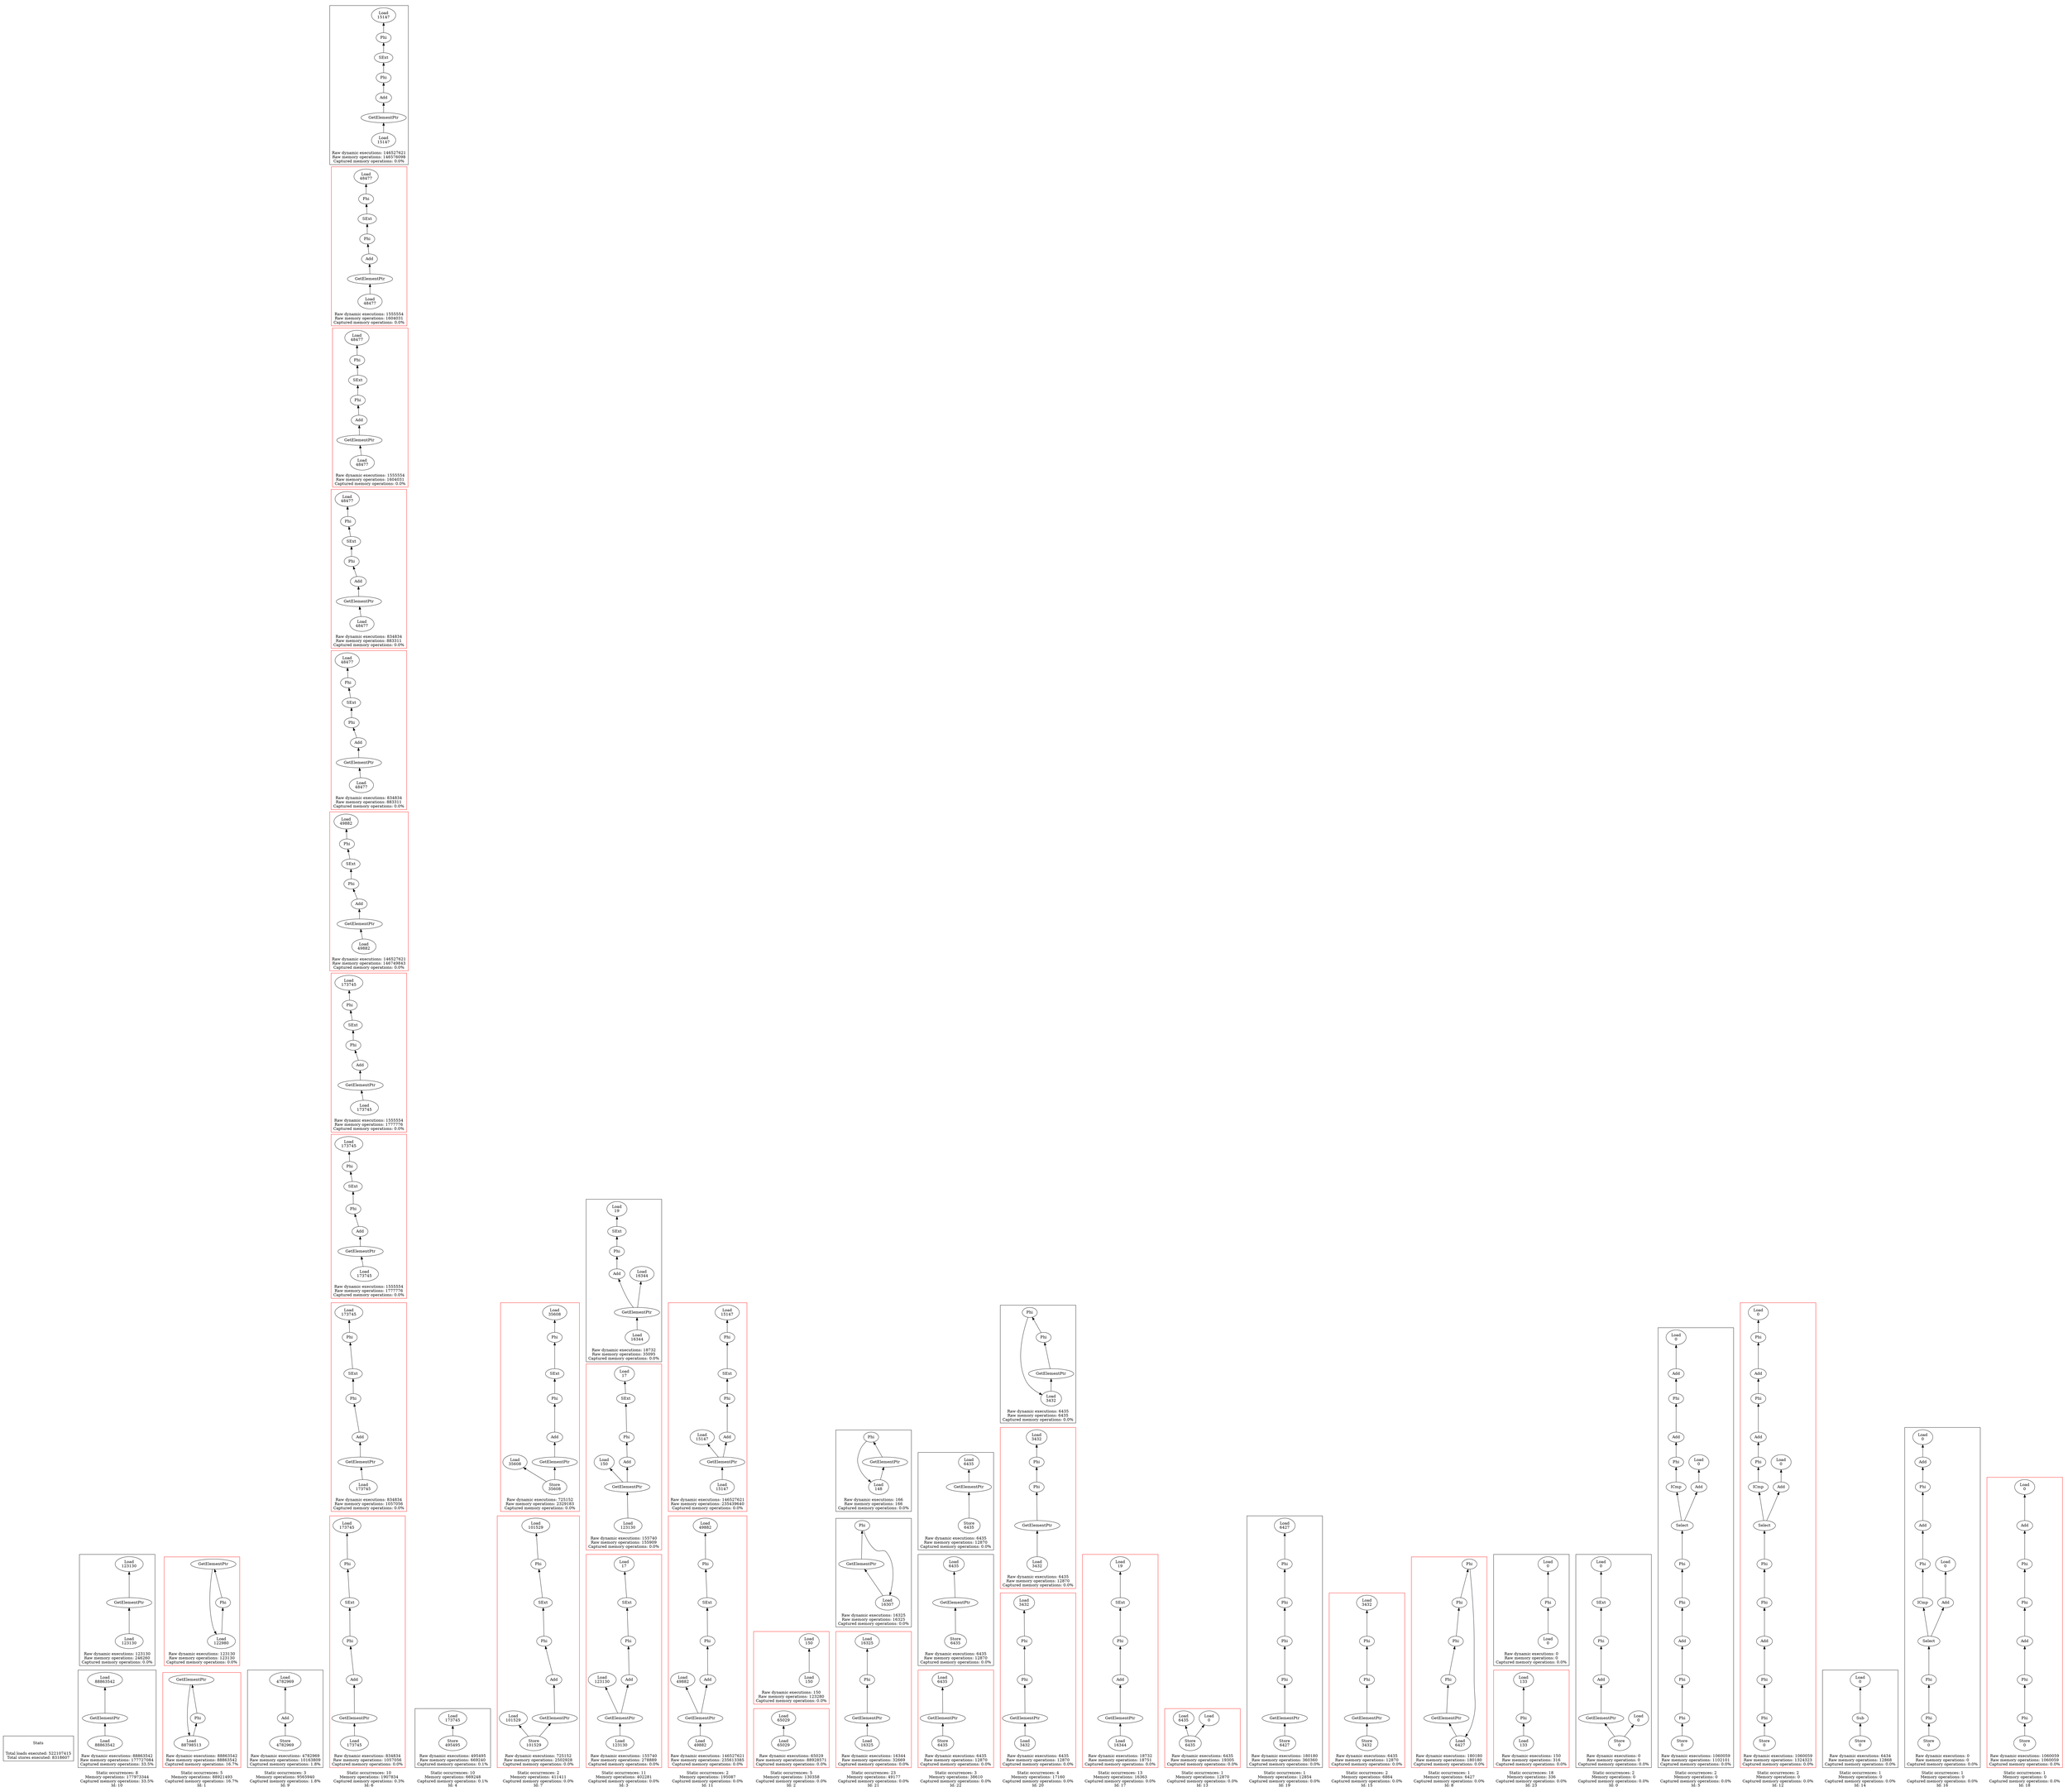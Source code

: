 strict digraph {
rankdir=BT
subgraph {
Stats [shape=plaintext]
cluster=true
label="Total loads executed: 522107415\nTotal stores executed: 8318607"
}
subgraph {
subgraph {
"10_7_1034" [label="GetElementPtr"]
"10_7_1033" [label="Load\n123130"]
"10_7_1034" -> "10_7_1033"
{
rank=min
"10_7_1035" [label="Load\n123130"]
}
"10_7_1035" -> "10_7_1034"
cluster=true
label="Raw dynamic executions: 123130\nRaw memory operations: 246260\nCaptured memory operations: 0.0%"
}
subgraph {
{
rank=max
"10_4" [shape=point style=invis]
"10_4" -> "10_7_1035" [style=invis]
}
{
rank=min
"10_4_455" [label="Load\n88863542"]
}
"10_4_454" [label="GetElementPtr"]
"10_4_455" -> "10_4_454"
"10_4_453" [label="Load\n88863542"]
"10_4_454" -> "10_4_453"
cluster=true
label="Raw dynamic executions: 88863542\nRaw memory operations: 177727084\nCaptured memory operations: 33.5%"
}
cluster=true
penwidth=0
label="Static occurrences: 8\nMemory operations: 177973344\nCaptured memory operations: 33.5%\nId: 10"
}
subgraph {
subgraph {
"1_4_1032" [label="Phi"]
"1_4_1051" [label="GetElementPtr"]
"1_4_1032" -> "1_4_1051"
{
rank=min
"1_4_1033" [label="Load\n122980"]
}
"1_4_1051" -> "1_4_1033"
"1_4_1033" -> "1_4_1032"
cluster=true
label="Raw dynamic executions: 123130\nRaw memory operations: 123130\nCaptured memory operations: 0.0%"
color=red
}
subgraph {
{
rank=max
"1_1" [shape=point style=invis]
"1_1" -> "1_4_1033" [style=invis]
}
"1_1_452" [label="Phi"]
"1_1_471" [label="GetElementPtr"]
"1_1_452" -> "1_1_471"
{
rank=min
"1_1_453" [label="Load\n88798513"]
}
"1_1_453" -> "1_1_452"
"1_1_471" -> "1_1_453"
cluster=true
label="Raw dynamic executions: 88863542\nRaw memory operations: 88863542\nCaptured memory operations: 16.7%"
color=red
}
cluster=true
penwidth=0
label="Static occurrences: 5\nMemory operations: 88921493\nCaptured memory operations: 16.7%\nId: 1"
}
subgraph {
subgraph {
{
rank=min
"9_2_578" [label="Store\n4782969"]
}
"9_2_577" [label="Add"]
"9_2_578" -> "9_2_577"
"9_2_570" [label="Load\n4782969"]
"9_2_577" -> "9_2_570"
cluster=true
label="Raw dynamic executions: 4782969\nRaw memory operations: 10163809\nCaptured memory operations: 1.8%"
}
cluster=true
penwidth=0
label="Static occurrences: 3\nMemory operations: 9565940\nCaptured memory operations: 1.8%\nId: 9"
}
subgraph {
subgraph {
"6_9_463" [label="GetElementPtr"]
"6_9_460" [label="Add"]
"6_9_463" -> "6_9_460"
"6_9_457" [label="Phi"]
"6_9_370" [label="SExt"]
"6_9_457" -> "6_9_370"
{
rank=min
"6_9_464" [label="Load\n15147"]
}
"6_9_464" -> "6_9_463"
"6_9_366" [label="Phi"]
"6_9_370" -> "6_9_366"
"6_9_460" -> "6_9_457"
"6_9_360" [label="Load\n15147"]
"6_9_366" -> "6_9_360"
cluster=true
label="Raw dynamic executions: 146527621\nRaw memory operations: 146576098\nCaptured memory operations: 0.0%"
}
subgraph {
{
rank=max
"6_1" [shape=point style=invis]
"6_1" -> "6_9_464" [style=invis]
}
{
rank=min
"6_1_403" [label="Load\n48477"]
}
"6_1_402" [label="GetElementPtr"]
"6_1_403" -> "6_1_402"
"6_1_370" [label="SExt"]
"6_1_366" [label="Phi"]
"6_1_370" -> "6_1_366"
"6_1_401" [label="Add"]
"6_1_400" [label="Phi"]
"6_1_401" -> "6_1_400"
"6_1_400" -> "6_1_370"
"6_1_360" [label="Load\n48477"]
"6_1_366" -> "6_1_360"
"6_1_402" -> "6_1_401"
cluster=true
label="Raw dynamic executions: 1555554\nRaw memory operations: 1604031\nCaptured memory operations: 0.0%"
color=red
}
subgraph {
{
rank=max
"6_3" [shape=point style=invis]
"6_3" -> "6_1_403" [style=invis]
}
"6_3_404" [label="GetElementPtr"]
"6_3_401" [label="Add"]
"6_3_404" -> "6_3_401"
"6_3_370" [label="SExt"]
"6_3_366" [label="Phi"]
"6_3_370" -> "6_3_366"
"6_3_400" [label="Phi"]
"6_3_401" -> "6_3_400"
"6_3_400" -> "6_3_370"
"6_3_360" [label="Load\n48477"]
"6_3_366" -> "6_3_360"
{
rank=min
"6_3_405" [label="Load\n48477"]
}
"6_3_405" -> "6_3_404"
cluster=true
label="Raw dynamic executions: 1555554\nRaw memory operations: 1604031\nCaptured memory operations: 0.0%"
color=red
}
subgraph {
{
rank=max
"6_5" [shape=point style=invis]
"6_5" -> "6_3_405" [style=invis]
}
"6_5_418" [label="GetElementPtr"]
"6_5_417" [label="Add"]
"6_5_418" -> "6_5_417"
"6_5_370" [label="SExt"]
"6_5_366" [label="Phi"]
"6_5_370" -> "6_5_366"
"6_5_414" [label="Phi"]
"6_5_414" -> "6_5_370"
"6_5_360" [label="Load\n48477"]
"6_5_366" -> "6_5_360"
{
rank=min
"6_5_419" [label="Load\n48477"]
}
"6_5_419" -> "6_5_418"
"6_5_417" -> "6_5_414"
cluster=true
label="Raw dynamic executions: 834834\nRaw memory operations: 883311\nCaptured memory operations: 0.0%"
color=red
}
subgraph {
{
rank=max
"6_7" [shape=point style=invis]
"6_7" -> "6_5_419" [style=invis]
}
"6_7_420" [label="GetElementPtr"]
"6_7_417" [label="Add"]
"6_7_420" -> "6_7_417"
"6_7_370" [label="SExt"]
"6_7_366" [label="Phi"]
"6_7_370" -> "6_7_366"
"6_7_414" [label="Phi"]
"6_7_414" -> "6_7_370"
{
rank=min
"6_7_421" [label="Load\n48477"]
}
"6_7_421" -> "6_7_420"
"6_7_360" [label="Load\n48477"]
"6_7_366" -> "6_7_360"
"6_7_417" -> "6_7_414"
cluster=true
label="Raw dynamic executions: 834834\nRaw memory operations: 883311\nCaptured memory operations: 0.0%"
color=red
}
subgraph {
{
rank=max
"6_8" [shape=point style=invis]
"6_8" -> "6_7_421" [style=invis]
}
"6_8_463" [label="GetElementPtr"]
"6_8_460" [label="Add"]
"6_8_463" -> "6_8_460"
"6_8_457" [label="Phi"]
"6_8_370" [label="SExt"]
"6_8_457" -> "6_8_370"
{
rank=min
"6_8_464" [label="Load\n49882"]
}
"6_8_464" -> "6_8_463"
"6_8_366" [label="Phi"]
"6_8_370" -> "6_8_366"
"6_8_460" -> "6_8_457"
"6_8_523" [label="Load\n49882"]
"6_8_366" -> "6_8_523"
cluster=true
label="Raw dynamic executions: 146527621\nRaw memory operations: 146749843\nCaptured memory operations: 0.0%"
color=red
}
subgraph {
{
rank=max
"6_0" [shape=point style=invis]
"6_0" -> "6_8_464" [style=invis]
}
{
rank=min
"6_0_403" [label="Load\n173745"]
}
"6_0_402" [label="GetElementPtr"]
"6_0_403" -> "6_0_402"
"6_0_370" [label="SExt"]
"6_0_366" [label="Phi"]
"6_0_370" -> "6_0_366"
"6_0_401" [label="Add"]
"6_0_400" [label="Phi"]
"6_0_401" -> "6_0_400"
"6_0_523" [label="Load\n173745"]
"6_0_366" -> "6_0_523"
"6_0_400" -> "6_0_370"
"6_0_402" -> "6_0_401"
cluster=true
label="Raw dynamic executions: 1555554\nRaw memory operations: 1777776\nCaptured memory operations: 0.0%"
color=red
}
subgraph {
{
rank=max
"6_2" [shape=point style=invis]
"6_2" -> "6_0_403" [style=invis]
}
"6_2_404" [label="GetElementPtr"]
"6_2_401" [label="Add"]
"6_2_404" -> "6_2_401"
"6_2_370" [label="SExt"]
"6_2_366" [label="Phi"]
"6_2_370" -> "6_2_366"
"6_2_400" [label="Phi"]
"6_2_401" -> "6_2_400"
"6_2_523" [label="Load\n173745"]
"6_2_366" -> "6_2_523"
"6_2_400" -> "6_2_370"
{
rank=min
"6_2_405" [label="Load\n173745"]
}
"6_2_405" -> "6_2_404"
cluster=true
label="Raw dynamic executions: 1555554\nRaw memory operations: 1777776\nCaptured memory operations: 0.0%"
color=red
}
subgraph {
{
rank=max
"6_4" [shape=point style=invis]
"6_4" -> "6_2_405" [style=invis]
}
"6_4_418" [label="GetElementPtr"]
"6_4_417" [label="Add"]
"6_4_418" -> "6_4_417"
"6_4_370" [label="SExt"]
"6_4_366" [label="Phi"]
"6_4_370" -> "6_4_366"
"6_4_414" [label="Phi"]
"6_4_414" -> "6_4_370"
"6_4_523" [label="Load\n173745"]
"6_4_366" -> "6_4_523"
{
rank=min
"6_4_419" [label="Load\n173745"]
}
"6_4_419" -> "6_4_418"
"6_4_417" -> "6_4_414"
cluster=true
label="Raw dynamic executions: 834834\nRaw memory operations: 1057056\nCaptured memory operations: 0.0%"
color=red
}
subgraph {
{
rank=max
"6_6" [shape=point style=invis]
"6_6" -> "6_4_419" [style=invis]
}
"6_6_420" [label="GetElementPtr"]
"6_6_417" [label="Add"]
"6_6_420" -> "6_6_417"
"6_6_370" [label="SExt"]
"6_6_366" [label="Phi"]
"6_6_370" -> "6_6_366"
"6_6_414" [label="Phi"]
"6_6_414" -> "6_6_370"
{
rank=min
"6_6_421" [label="Load\n173745"]
}
"6_6_421" -> "6_6_420"
"6_6_523" [label="Load\n173745"]
"6_6_366" -> "6_6_523"
"6_6_417" -> "6_6_414"
cluster=true
label="Raw dynamic executions: 834834\nRaw memory operations: 1057056\nCaptured memory operations: 0.0%"
color=red
}
cluster=true
penwidth=0
label="Static occurrences: 10\nMemory operations: 1907834\nCaptured memory operations: 0.3%\nId: 6"
}
subgraph {
subgraph {
{
rank=min
"4_1_388" [label="Store\n495495"]
}
"4_1_375" [label="Load\n173745"]
"4_1_388" -> "4_1_375"
cluster=true
label="Raw dynamic executions: 495495\nRaw memory operations: 669240\nCaptured memory operations: 0.1%"
}
cluster=true
penwidth=0
label="Static occurrences: 10\nMemory operations: 669248\nCaptured memory operations: 0.1%\nId: 4"
}
subgraph {
subgraph {
{
rank=min
"7_1_408" [label="Store\n35608"]
}
"7_1_405" [label="Load\n35608"]
"7_1_408" -> "7_1_405"
"7_1_370" [label="SExt"]
"7_1_366" [label="Phi"]
"7_1_370" -> "7_1_366"
"7_1_401" [label="Add"]
"7_1_400" [label="Phi"]
"7_1_401" -> "7_1_400"
"7_1_400" -> "7_1_370"
"7_1_360" [label="Load\n35608"]
"7_1_366" -> "7_1_360"
"7_1_402" [label="GetElementPtr"]
"7_1_402" -> "7_1_401"
"7_1_408" -> "7_1_402"
cluster=true
label="Raw dynamic executions: 725152\nRaw memory operations: 2329183\nCaptured memory operations: 0.0%"
color=red
}
subgraph {
{
rank=max
"7_0" [shape=point style=invis]
"7_0" -> "7_1_408" [style=invis]
}
{
rank=min
"7_0_408" [label="Store\n101529"]
}
"7_0_405" [label="Load\n101529"]
"7_0_408" -> "7_0_405"
"7_0_370" [label="SExt"]
"7_0_366" [label="Phi"]
"7_0_370" -> "7_0_366"
"7_0_401" [label="Add"]
"7_0_400" [label="Phi"]
"7_0_401" -> "7_0_400"
"7_0_523" [label="Load\n101529"]
"7_0_366" -> "7_0_523"
"7_0_400" -> "7_0_370"
"7_0_402" [label="GetElementPtr"]
"7_0_402" -> "7_0_401"
"7_0_408" -> "7_0_402"
cluster=true
label="Raw dynamic executions: 725152\nRaw memory operations: 2502928\nCaptured memory operations: 0.0%"
color=red
}
cluster=true
penwidth=0
label="Static occurrences: 2\nMemory operations: 411411\nCaptured memory operations: 0.0%\nId: 7"
}
subgraph {
subgraph {
{
rank=min
"3_8_1008" [label="Load\n16344"]
}
"3_8_1007" [label="GetElementPtr"]
"3_8_1008" -> "3_8_1007"
"3_8_1006" [label="Add"]
"3_8_1007" -> "3_8_1006"
"3_8_1003" [label="Phi"]
"3_8_997" [label="SExt"]
"3_8_1003" -> "3_8_997"
"3_8_1001" [label="Load\n16344"]
"3_8_1007" -> "3_8_1001"
"3_8_996" [label="Load\n19"]
"3_8_997" -> "3_8_996"
"3_8_1006" -> "3_8_1003"
cluster=true
label="Raw dynamic executions: 18732\nRaw memory operations: 35095\nCaptured memory operations: 0.0%"
}
subgraph {
{
rank=max
"3_10" [shape=point style=invis]
"3_10" -> "3_8_1008" [style=invis]
}
"3_10_1043" [label="GetElementPtr"]
"3_10_1030" [label="Load\n150"]
"3_10_1043" -> "3_10_1030"
{
rank=min
"3_10_1044" [label="Load\n123130"]
}
"3_10_1044" -> "3_10_1043"
"3_10_1037" [label="Phi"]
"3_10_997" [label="SExt"]
"3_10_1037" -> "3_10_997"
"3_10_996" [label="Load\n17"]
"3_10_997" -> "3_10_996"
"3_10_1040" [label="Add"]
"3_10_1040" -> "3_10_1037"
"3_10_1043" -> "3_10_1040"
cluster=true
label="Raw dynamic executions: 155740\nRaw memory operations: 155909\nCaptured memory operations: 0.0%"
color=red
}
subgraph {
{
rank=max
"3_9" [shape=point style=invis]
"3_9" -> "3_10_1044" [style=invis]
}
"3_9_1041" [label="GetElementPtr"]
"3_9_1035" [label="Load\n123130"]
"3_9_1041" -> "3_9_1035"
"3_9_1037" [label="Phi"]
"3_9_997" [label="SExt"]
"3_9_1037" -> "3_9_997"
{
rank=min
"3_9_1042" [label="Load\n123130"]
}
"3_9_1042" -> "3_9_1041"
"3_9_1040" [label="Add"]
"3_9_1041" -> "3_9_1040"
"3_9_996" [label="Load\n17"]
"3_9_997" -> "3_9_996"
"3_9_1040" -> "3_9_1037"
cluster=true
label="Raw dynamic executions: 155740\nRaw memory operations: 278889\nCaptured memory operations: 0.0%"
color=red
}
cluster=true
penwidth=0
label="Static occurrences: 11\nMemory operations: 402281\nCaptured memory operations: 0.0%\nId: 3"
}
subgraph {
subgraph {
"11_0_457" [label="Phi"]
"11_0_370" [label="SExt"]
"11_0_457" -> "11_0_370"
"11_0_366" [label="Phi"]
"11_0_370" -> "11_0_366"
"11_0_461" [label="GetElementPtr"]
"11_0_455" [label="Load\n15147"]
"11_0_461" -> "11_0_455"
"11_0_460" [label="Add"]
"11_0_460" -> "11_0_457"
"11_0_461" -> "11_0_460"
"11_0_360" [label="Load\n15147"]
"11_0_366" -> "11_0_360"
{
rank=min
"11_0_462" [label="Load\n15147"]
}
"11_0_462" -> "11_0_461"
cluster=true
label="Raw dynamic executions: 146527621\nRaw memory operations: 235439640\nCaptured memory operations: 0.0%"
color=red
}
subgraph {
{
rank=max
"11_1" [shape=point style=invis]
"11_1" -> "11_0_462" [style=invis]
}
"11_1_457" [label="Phi"]
"11_1_370" [label="SExt"]
"11_1_457" -> "11_1_370"
"11_1_366" [label="Phi"]
"11_1_370" -> "11_1_366"
"11_1_461" [label="GetElementPtr"]
"11_1_455" [label="Load\n49882"]
"11_1_461" -> "11_1_455"
"11_1_460" [label="Add"]
"11_1_460" -> "11_1_457"
"11_1_461" -> "11_1_460"
"11_1_523" [label="Load\n49882"]
"11_1_366" -> "11_1_523"
{
rank=min
"11_1_462" [label="Load\n49882"]
}
"11_1_462" -> "11_1_461"
cluster=true
label="Raw dynamic executions: 146527621\nRaw memory operations: 235613385\nCaptured memory operations: 0.0%"
color=red
}
cluster=true
penwidth=0
label="Static occurrences: 2\nMemory operations: 195087\nCaptured memory operations: 0.0%\nId: 11"
}
subgraph {
subgraph {
{
rank=min
"2_4_1053" [label="Load\n150"]
}
"2_4_1033" [label="Load\n150"]
"2_4_1053" -> "2_4_1033"
cluster=true
label="Raw dynamic executions: 150\nRaw memory operations: 123280\nCaptured memory operations: 0.0%"
color=red
}
subgraph {
{
rank=max
"2_1" [shape=point style=invis]
"2_1" -> "2_4_1053" [style=invis]
}
{
rank=min
"2_1_473" [label="Load\n65029"]
}
"2_1_453" [label="Load\n65029"]
"2_1_473" -> "2_1_453"
cluster=true
label="Raw dynamic executions: 65029\nRaw memory operations: 88928571\nCaptured memory operations: 0.0%"
color=red
}
cluster=true
penwidth=0
label="Static occurrences: 5\nMemory operations: 130358\nCaptured memory operations: 0.0%\nId: 2"
}
subgraph {
subgraph {
"21_21_1025" [label="Phi"]
{
rank=min
"21_21_1027" [label="Load\n148"]
}
"21_21_1025" -> "21_21_1027"
"21_21_1026" [label="GetElementPtr"]
"21_21_1026" -> "21_21_1025"
"21_21_1027" -> "21_21_1026"
cluster=true
label="Raw dynamic executions: 166\nRaw memory operations: 166\nCaptured memory operations: 0.0%"
}
subgraph {
{
rank=max
"21_19" [shape=point style=invis]
"21_19" -> "21_21_1027" [style=invis]
}
{
rank=min
"21_19_1019" [label="Load\n16307"]
}
"21_19_1018" [label="GetElementPtr"]
"21_19_1019" -> "21_19_1018"
"21_19_999" [label="Phi"]
"21_19_999" -> "21_19_1019"
"21_19_1018" -> "21_19_999"
cluster=true
label="Raw dynamic executions: 16325\nRaw memory operations: 16325\nCaptured memory operations: 0.0%"
}
subgraph {
{
rank=max
"21_18" [shape=point style=invis]
"21_18" -> "21_19_1019" [style=invis]
}
"21_18_1000" [label="GetElementPtr"]
"21_18_999" [label="Phi"]
"21_18_1000" -> "21_18_999"
{
rank=min
"21_18_1001" [label="Load\n16325"]
}
"21_18_1001" -> "21_18_1000"
"21_18_1019" [label="Load\n16325"]
"21_18_999" -> "21_18_1019"
cluster=true
label="Raw dynamic executions: 16344\nRaw memory operations: 32669\nCaptured memory operations: 0.0%"
color=red
}
cluster=true
penwidth=0
label="Static occurrences: 23\nMemory operations: 49177\nCaptured memory operations: 0.0%\nId: 21"
}
subgraph {
subgraph {
{
rank=min
"22_0_634" [label="Store\n6435"]
}
"22_0_633" [label="GetElementPtr"]
"22_0_634" -> "22_0_633"
"22_0_632" [label="Load\n6435"]
"22_0_633" -> "22_0_632"
cluster=true
label="Raw dynamic executions: 6435\nRaw memory operations: 12870\nCaptured memory operations: 0.0%"
}
subgraph {
{
rank=max
"22_1" [shape=point style=invis]
"22_1" -> "22_0_634" [style=invis]
}
{
rank=min
"22_1_638" [label="Store\n6435"]
}
"22_1_637" [label="GetElementPtr"]
"22_1_638" -> "22_1_637"
"22_1_636" [label="Load\n6435"]
"22_1_637" -> "22_1_636"
cluster=true
label="Raw dynamic executions: 6435\nRaw memory operations: 12870\nCaptured memory operations: 0.0%"
}
subgraph {
{
rank=max
"22_2" [shape=point style=invis]
"22_2" -> "22_1_638" [style=invis]
}
"22_2_641" [label="GetElementPtr"]
"22_2_636" [label="Load\n6435"]
"22_2_641" -> "22_2_636"
{
rank=min
"22_2_642" [label="Store\n6435"]
}
"22_2_642" -> "22_2_641"
cluster=true
label="Raw dynamic executions: 6435\nRaw memory operations: 12870\nCaptured memory operations: 0.0%"
color=red
}
cluster=true
penwidth=0
label="Static occurrences: 3\nMemory operations: 38610\nCaptured memory operations: 0.0%\nId: 22"
}
subgraph {
subgraph {
"20_2_562" [label="Phi"]
"20_2_678" [label="Phi"]
"20_2_562" -> "20_2_678"
"20_2_610" [label="GetElementPtr"]
"20_2_610" -> "20_2_562"
{
rank=min
"20_2_643" [label="Load\n3432"]
}
"20_2_643" -> "20_2_610"
"20_2_678" -> "20_2_643"
cluster=true
label="Raw dynamic executions: 6435\nRaw memory operations: 6435\nCaptured memory operations: 0.0%"
}
subgraph {
{
rank=max
"20_0" [shape=point style=invis]
"20_0" -> "20_2_643" [style=invis]
}
"20_0_562" [label="Phi"]
"20_0_678" [label="Phi"]
"20_0_562" -> "20_0_678"
"20_0_610" [label="GetElementPtr"]
"20_0_610" -> "20_0_562"
"20_0_643" [label="Load\n3432"]
"20_0_678" -> "20_0_643"
{
rank=min
"20_0_632" [label="Load\n3432"]
}
"20_0_632" -> "20_0_610"
cluster=true
label="Raw dynamic executions: 6435\nRaw memory operations: 12870\nCaptured memory operations: 0.0%"
color=red
}
subgraph {
{
rank=max
"20_1" [shape=point style=invis]
"20_1" -> "20_0_632" [style=invis]
}
"20_1_562" [label="Phi"]
"20_1_678" [label="Phi"]
"20_1_562" -> "20_1_678"
"20_1_610" [label="GetElementPtr"]
"20_1_610" -> "20_1_562"
"20_1_643" [label="Load\n3432"]
"20_1_678" -> "20_1_643"
{
rank=min
"20_1_636" [label="Load\n3432"]
}
"20_1_636" -> "20_1_610"
cluster=true
label="Raw dynamic executions: 6435\nRaw memory operations: 12870\nCaptured memory operations: 0.0%"
color=red
}
cluster=true
penwidth=0
label="Static occurrences: 4\nMemory operations: 17160\nCaptured memory operations: 0.0%\nId: 20"
}
subgraph {
subgraph {
"17_12_1009" [label="GetElementPtr"]
"17_12_1006" [label="Add"]
"17_12_1009" -> "17_12_1006"
"17_12_1003" [label="Phi"]
"17_12_997" [label="SExt"]
"17_12_1003" -> "17_12_997"
{
rank=min
"17_12_1010" [label="Load\n16344"]
}
"17_12_1010" -> "17_12_1009"
"17_12_996" [label="Load\n19"]
"17_12_997" -> "17_12_996"
"17_12_1006" -> "17_12_1003"
cluster=true
label="Raw dynamic executions: 18732\nRaw memory operations: 18751\nCaptured memory operations: 0.0%"
color=red
}
cluster=true
penwidth=0
label="Static occurrences: 13\nMemory operations: 16363\nCaptured memory operations: 0.0%\nId: 17"
}
subgraph {
subgraph {
{
rank=min
"13_0_640" [label="Store\n6435"]
}
"13_0_636" [label="Load\n6435"]
"13_0_640" -> "13_0_636"
"13_0_639" [label="Load\n0"]
"13_0_640" -> "13_0_639"
cluster=true
label="Raw dynamic executions: 6435\nRaw memory operations: 19305\nCaptured memory operations: 0.0%"
color=red
}
cluster=true
penwidth=0
label="Static occurrences: 1\nMemory operations: 12870\nCaptured memory operations: 0.0%\nId: 13"
}
subgraph {
subgraph {
"19_0_430" [label="GetElementPtr"]
"19_0_367" [label="Phi"]
"19_0_430" -> "19_0_367"
"19_0_358" [label="Phi"]
"19_0_527" [label="Phi"]
"19_0_358" -> "19_0_527"
{
rank=min
"19_0_431" [label="Store\n6427"]
}
"19_0_431" -> "19_0_430"
"19_0_520" [label="Phi"]
"19_0_527" -> "19_0_520"
"19_0_367" -> "19_0_358"
"19_0_448" [label="Load\n6427"]
"19_0_520" -> "19_0_448"
cluster=true
label="Raw dynamic executions: 180180\nRaw memory operations: 360360\nCaptured memory operations: 0.0%"
}
cluster=true
penwidth=0
label="Static occurrences: 1\nMemory operations: 12854\nCaptured memory operations: 0.0%\nId: 19"
}
subgraph {
subgraph {
"15_0_562" [label="Phi"]
"15_0_678" [label="Phi"]
"15_0_562" -> "15_0_678"
"15_0_610" [label="GetElementPtr"]
"15_0_610" -> "15_0_562"
"15_0_643" [label="Load\n3432"]
"15_0_678" -> "15_0_643"
{
rank=min
"15_0_611" [label="Store\n3432"]
}
"15_0_611" -> "15_0_610"
cluster=true
label="Raw dynamic executions: 6435\nRaw memory operations: 12870\nCaptured memory operations: 0.0%"
color=red
}
cluster=true
penwidth=0
label="Static occurrences: 2\nMemory operations: 6864\nCaptured memory operations: 0.0%\nId: 15"
}
subgraph {
subgraph {
{
rank=min
"8_0_448" [label="Load\n6427"]
}
"8_0_430" [label="GetElementPtr"]
"8_0_448" -> "8_0_430"
"8_0_367" [label="Phi"]
"8_0_430" -> "8_0_367"
"8_0_358" [label="Phi"]
"8_0_527" [label="Phi"]
"8_0_358" -> "8_0_527"
"8_0_520" [label="Phi"]
"8_0_527" -> "8_0_520"
"8_0_367" -> "8_0_358"
"8_0_520" -> "8_0_448"
cluster=true
label="Raw dynamic executions: 180180\nRaw memory operations: 180180\nCaptured memory operations: 0.0%"
color=red
}
cluster=true
penwidth=0
label="Static occurrences: 1\nMemory operations: 6427\nCaptured memory operations: 0.0%\nId: 8"
}
subgraph {
subgraph {
"23_0_197" [label="Phi"]
"23_0_222" [label="Load\n0"]
"23_0_197" -> "23_0_222"
{
rank=min
"23_0_198" [label="Load\n0"]
}
"23_0_198" -> "23_0_197"
cluster=true
label="Raw dynamic executions: 0\nRaw memory operations: 0\nCaptured memory operations: 0.0%"
}
subgraph {
{
rank=max
"23_14" [shape=point style=invis]
"23_14" -> "23_0_198" [style=invis]
}
{
rank=min
"23_14_1030" [label="Load\n133"]
}
"23_14_1025" [label="Phi"]
"23_14_1030" -> "23_14_1025"
"23_14_1027" [label="Load\n133"]
"23_14_1025" -> "23_14_1027"
cluster=true
label="Raw dynamic executions: 150\nRaw memory operations: 316\nCaptured memory operations: 0.0%"
color=red
}
cluster=true
penwidth=0
label="Static occurrences: 18\nMemory operations: 336\nCaptured memory operations: 0.0%\nId: 23"
}
subgraph {
subgraph {
"0_0_51" [label="GetElementPtr"]
"0_0_50" [label="Add"]
"0_0_51" -> "0_0_50"
{
rank=min
"0_0_57" [label="Store\n0"]
}
"0_0_54" [label="Load\n0"]
"0_0_57" -> "0_0_54"
"0_0_47" [label="SExt"]
"0_0_44" [label="Load\n0"]
"0_0_47" -> "0_0_44"
"0_0_49" [label="Phi"]
"0_0_49" -> "0_0_47"
"0_0_50" -> "0_0_49"
"0_0_57" -> "0_0_51"
cluster=true
label="Raw dynamic executions: 0\nRaw memory operations: 0\nCaptured memory operations: 0.0%"
}
cluster=true
penwidth=0
label="Static occurrences: 2\nMemory operations: 0\nCaptured memory operations: 0.0%\nId: 0"
}
subgraph {
subgraph {
"5_0_522" [label="Add"]
"5_0_518" [label="Phi"]
"5_0_522" -> "5_0_518"
{
rank=min
"5_0_394" [label="Store\n0"]
}
"5_0_368" [label="Phi"]
"5_0_394" -> "5_0_368"
"5_0_515" [label="Select"]
"5_0_373" [label="ICmp"]
"5_0_515" -> "5_0_373"
"5_0_519" [label="Phi"]
"5_0_519" -> "5_0_515"
"5_0_483" [label="Add"]
"5_0_518" -> "5_0_483"
"5_0_514" [label="Add"]
"5_0_515" -> "5_0_514"
"5_0_526" [label="Phi"]
"5_0_526" -> "5_0_519"
"5_0_369" [label="Phi"]
"5_0_369" -> "5_0_522"
"5_0_359" [label="Phi"]
"5_0_528" [label="Add"]
"5_0_359" -> "5_0_528"
"5_0_482" [label="Load\n0"]
"5_0_483" -> "5_0_482"
"5_0_513" [label="Load\n0"]
"5_0_514" -> "5_0_513"
"5_0_528" -> "5_0_526"
"5_0_373" -> "5_0_369"
"5_0_368" -> "5_0_359"
cluster=true
label="Raw dynamic executions: 1060059\nRaw memory operations: 1102101\nCaptured memory operations: 0.0%"
}
cluster=true
penwidth=0
label="Static occurrences: 2\nMemory operations: 0\nCaptured memory operations: 0.0%\nId: 5"
}
subgraph {
subgraph {
"12_0_522" [label="Add"]
"12_0_518" [label="Phi"]
"12_0_522" -> "12_0_518"
{
rank=min
"12_0_394" [label="Store\n0"]
}
"12_0_368" [label="Phi"]
"12_0_394" -> "12_0_368"
"12_0_515" [label="Select"]
"12_0_373" [label="ICmp"]
"12_0_515" -> "12_0_373"
"12_0_519" [label="Phi"]
"12_0_519" -> "12_0_515"
"12_0_514" [label="Add"]
"12_0_515" -> "12_0_514"
"12_0_526" [label="Phi"]
"12_0_526" -> "12_0_519"
"12_0_369" [label="Phi"]
"12_0_369" -> "12_0_522"
"12_0_366" [label="Phi"]
"12_0_523" [label="Load\n0"]
"12_0_366" -> "12_0_523"
"12_0_359" [label="Phi"]
"12_0_528" [label="Add"]
"12_0_359" -> "12_0_528"
"12_0_516" [label="Add"]
"12_0_518" -> "12_0_516"
"12_0_513" [label="Load\n0"]
"12_0_514" -> "12_0_513"
"12_0_528" -> "12_0_526"
"12_0_516" -> "12_0_366"
"12_0_373" -> "12_0_369"
"12_0_368" -> "12_0_359"
cluster=true
label="Raw dynamic executions: 1060059\nRaw memory operations: 1324323\nCaptured memory operations: 0.0%"
color=red
}
cluster=true
penwidth=0
label="Static occurrences: 2\nMemory operations: 0\nCaptured memory operations: 0.0%\nId: 12"
}
subgraph {
subgraph {
{
rank=min
"14_0_538" [label="Store\n0"]
}
"14_0_537" [label="Sub"]
"14_0_538" -> "14_0_537"
"14_0_536" [label="Load\n0"]
"14_0_537" -> "14_0_536"
cluster=true
label="Raw dynamic executions: 6434\nRaw memory operations: 12868\nCaptured memory operations: 0.0%"
}
cluster=true
penwidth=0
label="Static occurrences: 1\nMemory operations: 0\nCaptured memory operations: 0.0%\nId: 14"
}
subgraph {
subgraph {
"16_0_780" [label="Phi"]
"16_0_777" [label="Select"]
"16_0_780" -> "16_0_777"
"16_0_697" [label="Add"]
"16_0_691" [label="Load\n0"]
"16_0_697" -> "16_0_691"
"16_0_711" [label="Phi"]
"16_0_783" [label="Add"]
"16_0_711" -> "16_0_783"
"16_0_713" [label="ICmp"]
"16_0_713" -> "16_0_711"
"16_0_779" [label="Phi"]
"16_0_779" -> "16_0_697"
"16_0_696" [label="Add"]
"16_0_688" [label="Load\n0"]
"16_0_696" -> "16_0_688"
"16_0_777" -> "16_0_696"
"16_0_783" -> "16_0_779"
"16_0_710" [label="Phi"]
"16_0_710" -> "16_0_780"
{
rank=min
"16_0_732" [label="Store\n0"]
}
"16_0_732" -> "16_0_710"
"16_0_777" -> "16_0_713"
cluster=true
label="Raw dynamic executions: 0\nRaw memory operations: 0\nCaptured memory operations: 0.0%"
}
cluster=true
penwidth=0
label="Static occurrences: 1\nMemory operations: 0\nCaptured memory operations: 0.0%\nId: 16"
}
subgraph {
subgraph {
"18_0_519" [label="Phi"]
"18_0_485" [label="Add"]
"18_0_519" -> "18_0_485"
{
rank=min
"18_0_394" [label="Store\n0"]
}
"18_0_368" [label="Phi"]
"18_0_394" -> "18_0_368"
"18_0_484" [label="Load\n0"]
"18_0_485" -> "18_0_484"
"18_0_526" [label="Phi"]
"18_0_526" -> "18_0_519"
"18_0_359" [label="Phi"]
"18_0_528" [label="Add"]
"18_0_359" -> "18_0_528"
"18_0_528" -> "18_0_526"
"18_0_368" -> "18_0_359"
cluster=true
label="Raw dynamic executions: 1060059\nRaw memory operations: 1060059\nCaptured memory operations: 0.0%"
color=red
}
cluster=true
penwidth=0
label="Static occurrences: 1\nMemory operations: 0\nCaptured memory operations: 0.0%\nId: 18"
}
}
